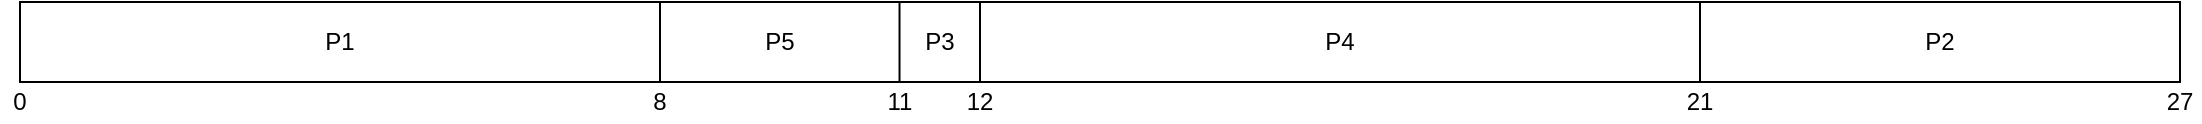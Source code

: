<mxfile version="13.0.3" type="device"><diagram id="PhhJsQ8rR8gQtaxSckUu" name="Page-1"><mxGraphModel dx="981" dy="167" grid="1" gridSize="10" guides="1" tooltips="1" connect="1" arrows="1" fold="1" page="0" pageScale="1" pageWidth="850" pageHeight="1100" math="0" shadow="0"><root><mxCell id="0"/><mxCell id="1" parent="0"/><mxCell id="sTMg41JUx4mAoQoHpt5o-17" value="" style="rounded=0;whiteSpace=wrap;html=1;" vertex="1" parent="1"><mxGeometry x="80" y="400" width="1080" height="40" as="geometry"/></mxCell><mxCell id="sTMg41JUx4mAoQoHpt5o-18" value="0" style="text;html=1;strokeColor=none;fillColor=none;align=center;verticalAlign=middle;whiteSpace=wrap;rounded=0;" vertex="1" parent="1"><mxGeometry x="70" y="440" width="20" height="20" as="geometry"/></mxCell><mxCell id="sTMg41JUx4mAoQoHpt5o-19" value="8" style="text;html=1;strokeColor=none;fillColor=none;align=center;verticalAlign=middle;whiteSpace=wrap;rounded=0;" vertex="1" parent="1"><mxGeometry x="390" y="440" width="20" height="20" as="geometry"/></mxCell><mxCell id="sTMg41JUx4mAoQoHpt5o-20" value="11" style="text;html=1;strokeColor=none;fillColor=none;align=center;verticalAlign=middle;whiteSpace=wrap;rounded=0;" vertex="1" parent="1"><mxGeometry x="510" y="440" width="20" height="20" as="geometry"/></mxCell><mxCell id="sTMg41JUx4mAoQoHpt5o-21" value="12" style="text;html=1;strokeColor=none;fillColor=none;align=center;verticalAlign=middle;whiteSpace=wrap;rounded=0;" vertex="1" parent="1"><mxGeometry x="550" y="440" width="20" height="20" as="geometry"/></mxCell><mxCell id="sTMg41JUx4mAoQoHpt5o-22" value="21" style="text;html=1;strokeColor=none;fillColor=none;align=center;verticalAlign=middle;whiteSpace=wrap;rounded=0;" vertex="1" parent="1"><mxGeometry x="910" y="440" width="20" height="20" as="geometry"/></mxCell><mxCell id="sTMg41JUx4mAoQoHpt5o-23" value="27" style="text;html=1;strokeColor=none;fillColor=none;align=center;verticalAlign=middle;whiteSpace=wrap;rounded=0;" vertex="1" parent="1"><mxGeometry x="1150" y="440" width="20" height="20" as="geometry"/></mxCell><mxCell id="sTMg41JUx4mAoQoHpt5o-24" value="" style="endArrow=none;html=1;" edge="1" parent="1"><mxGeometry width="50" height="50" relative="1" as="geometry"><mxPoint x="400" y="440" as="sourcePoint"/><mxPoint x="400" y="400" as="targetPoint"/></mxGeometry></mxCell><mxCell id="sTMg41JUx4mAoQoHpt5o-25" value="" style="endArrow=none;html=1;" edge="1" parent="1"><mxGeometry width="50" height="50" relative="1" as="geometry"><mxPoint x="519.76" y="440" as="sourcePoint"/><mxPoint x="519.76" y="400" as="targetPoint"/></mxGeometry></mxCell><mxCell id="sTMg41JUx4mAoQoHpt5o-26" value="" style="endArrow=none;html=1;" edge="1" parent="1"><mxGeometry width="50" height="50" relative="1" as="geometry"><mxPoint x="560.0" y="440" as="sourcePoint"/><mxPoint x="560.0" y="400" as="targetPoint"/></mxGeometry></mxCell><mxCell id="sTMg41JUx4mAoQoHpt5o-27" value="" style="endArrow=none;html=1;" edge="1" parent="1"><mxGeometry width="50" height="50" relative="1" as="geometry"><mxPoint x="920.0" y="440" as="sourcePoint"/><mxPoint x="920.0" y="400" as="targetPoint"/></mxGeometry></mxCell><mxCell id="sTMg41JUx4mAoQoHpt5o-28" value="P1" style="text;html=1;strokeColor=none;fillColor=none;align=center;verticalAlign=middle;whiteSpace=wrap;rounded=0;" vertex="1" parent="1"><mxGeometry x="220" y="410" width="40" height="20" as="geometry"/></mxCell><mxCell id="sTMg41JUx4mAoQoHpt5o-29" value="P5" style="text;html=1;strokeColor=none;fillColor=none;align=center;verticalAlign=middle;whiteSpace=wrap;rounded=0;" vertex="1" parent="1"><mxGeometry x="440" y="410" width="40" height="20" as="geometry"/></mxCell><mxCell id="sTMg41JUx4mAoQoHpt5o-30" value="P3" style="text;html=1;strokeColor=none;fillColor=none;align=center;verticalAlign=middle;whiteSpace=wrap;rounded=0;" vertex="1" parent="1"><mxGeometry x="520" y="410" width="40" height="20" as="geometry"/></mxCell><mxCell id="sTMg41JUx4mAoQoHpt5o-31" value="P4" style="text;html=1;strokeColor=none;fillColor=none;align=center;verticalAlign=middle;whiteSpace=wrap;rounded=0;" vertex="1" parent="1"><mxGeometry x="720" y="410" width="40" height="20" as="geometry"/></mxCell><mxCell id="sTMg41JUx4mAoQoHpt5o-32" value="P2" style="text;html=1;strokeColor=none;fillColor=none;align=center;verticalAlign=middle;whiteSpace=wrap;rounded=0;" vertex="1" parent="1"><mxGeometry x="1020" y="410" width="40" height="20" as="geometry"/></mxCell></root></mxGraphModel></diagram></mxfile>